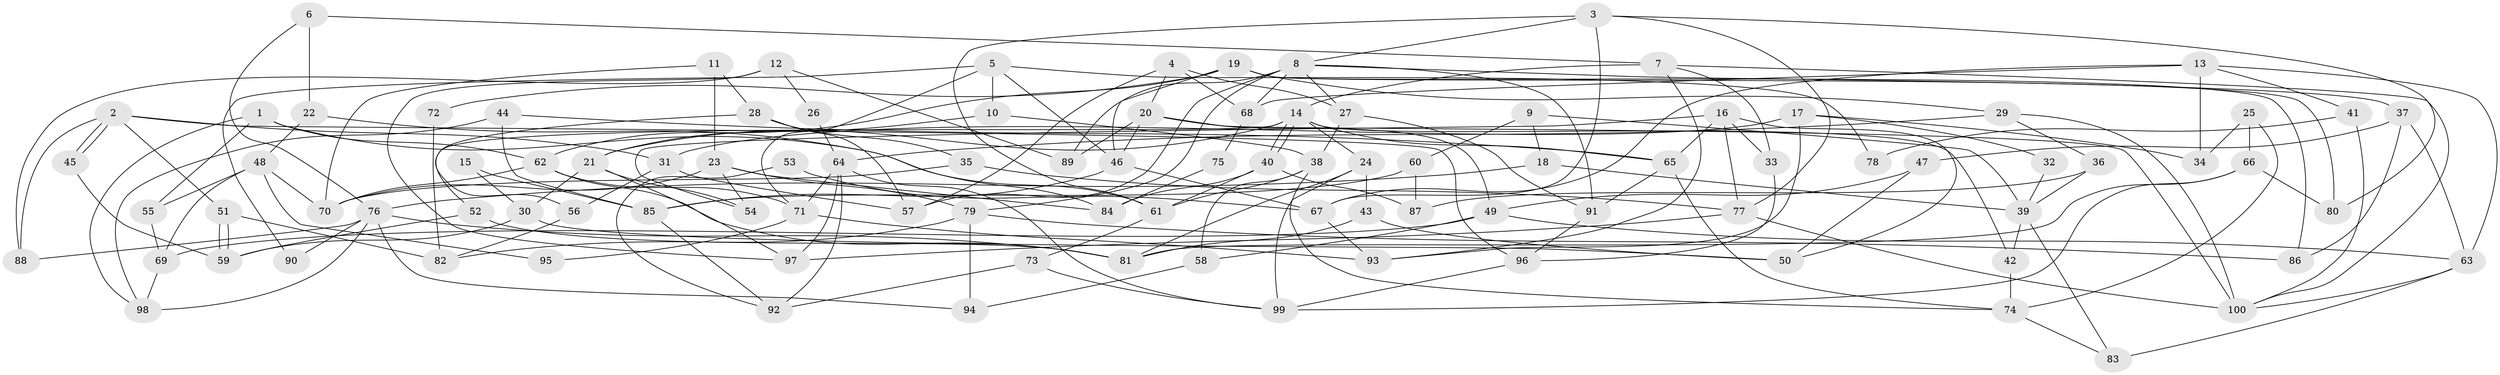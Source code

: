 // Generated by graph-tools (version 1.1) at 2025/38/02/21/25 10:38:59]
// undirected, 100 vertices, 200 edges
graph export_dot {
graph [start="1"]
  node [color=gray90,style=filled];
  1;
  2;
  3;
  4;
  5;
  6;
  7;
  8;
  9;
  10;
  11;
  12;
  13;
  14;
  15;
  16;
  17;
  18;
  19;
  20;
  21;
  22;
  23;
  24;
  25;
  26;
  27;
  28;
  29;
  30;
  31;
  32;
  33;
  34;
  35;
  36;
  37;
  38;
  39;
  40;
  41;
  42;
  43;
  44;
  45;
  46;
  47;
  48;
  49;
  50;
  51;
  52;
  53;
  54;
  55;
  56;
  57;
  58;
  59;
  60;
  61;
  62;
  63;
  64;
  65;
  66;
  67;
  68;
  69;
  70;
  71;
  72;
  73;
  74;
  75;
  76;
  77;
  78;
  79;
  80;
  81;
  82;
  83;
  84;
  85;
  86;
  87;
  88;
  89;
  90;
  91;
  92;
  93;
  94;
  95;
  96;
  97;
  98;
  99;
  100;
  1 -- 98;
  1 -- 61;
  1 -- 55;
  1 -- 62;
  2 -- 45;
  2 -- 45;
  2 -- 31;
  2 -- 51;
  2 -- 88;
  2 -- 96;
  3 -- 8;
  3 -- 67;
  3 -- 61;
  3 -- 77;
  3 -- 80;
  4 -- 20;
  4 -- 68;
  4 -- 27;
  4 -- 57;
  5 -- 71;
  5 -- 10;
  5 -- 46;
  5 -- 78;
  5 -- 90;
  6 -- 22;
  6 -- 76;
  6 -- 7;
  7 -- 100;
  7 -- 14;
  7 -- 33;
  7 -- 93;
  8 -- 57;
  8 -- 91;
  8 -- 27;
  8 -- 37;
  8 -- 68;
  8 -- 79;
  8 -- 89;
  9 -- 39;
  9 -- 18;
  9 -- 60;
  10 -- 38;
  10 -- 21;
  11 -- 23;
  11 -- 70;
  11 -- 28;
  12 -- 89;
  12 -- 97;
  12 -- 26;
  12 -- 88;
  13 -- 67;
  13 -- 63;
  13 -- 34;
  13 -- 41;
  13 -- 68;
  14 -- 40;
  14 -- 40;
  14 -- 21;
  14 -- 24;
  14 -- 42;
  14 -- 52;
  14 -- 65;
  15 -- 30;
  15 -- 85;
  16 -- 77;
  16 -- 65;
  16 -- 33;
  16 -- 50;
  16 -- 54;
  17 -- 34;
  17 -- 93;
  17 -- 31;
  17 -- 32;
  18 -- 76;
  18 -- 39;
  19 -- 46;
  19 -- 62;
  19 -- 29;
  19 -- 72;
  19 -- 80;
  19 -- 86;
  20 -- 49;
  20 -- 46;
  20 -- 89;
  20 -- 100;
  21 -- 30;
  21 -- 54;
  21 -- 97;
  22 -- 84;
  22 -- 48;
  23 -- 54;
  23 -- 70;
  23 -- 79;
  23 -- 84;
  24 -- 43;
  24 -- 81;
  24 -- 99;
  25 -- 66;
  25 -- 74;
  25 -- 34;
  26 -- 64;
  27 -- 38;
  27 -- 91;
  28 -- 57;
  28 -- 35;
  28 -- 56;
  29 -- 100;
  29 -- 36;
  29 -- 64;
  30 -- 50;
  30 -- 59;
  31 -- 56;
  31 -- 57;
  32 -- 39;
  33 -- 96;
  35 -- 77;
  35 -- 70;
  36 -- 87;
  36 -- 39;
  37 -- 86;
  37 -- 47;
  37 -- 63;
  38 -- 74;
  38 -- 58;
  38 -- 61;
  39 -- 83;
  39 -- 42;
  40 -- 61;
  40 -- 84;
  40 -- 87;
  41 -- 100;
  41 -- 78;
  42 -- 74;
  43 -- 50;
  43 -- 81;
  44 -- 65;
  44 -- 98;
  44 -- 85;
  45 -- 59;
  46 -- 85;
  46 -- 67;
  47 -- 49;
  47 -- 50;
  48 -- 69;
  48 -- 70;
  48 -- 55;
  48 -- 95;
  49 -- 63;
  49 -- 58;
  49 -- 69;
  51 -- 59;
  51 -- 59;
  51 -- 82;
  52 -- 81;
  52 -- 59;
  53 -- 92;
  53 -- 67;
  55 -- 69;
  56 -- 82;
  58 -- 94;
  60 -- 85;
  60 -- 87;
  61 -- 73;
  62 -- 81;
  62 -- 70;
  62 -- 71;
  63 -- 100;
  63 -- 83;
  64 -- 99;
  64 -- 71;
  64 -- 92;
  64 -- 97;
  65 -- 91;
  65 -- 74;
  66 -- 99;
  66 -- 80;
  66 -- 81;
  67 -- 93;
  68 -- 75;
  69 -- 98;
  71 -- 93;
  71 -- 95;
  72 -- 82;
  73 -- 99;
  73 -- 92;
  74 -- 83;
  75 -- 84;
  76 -- 81;
  76 -- 88;
  76 -- 90;
  76 -- 94;
  76 -- 98;
  77 -- 97;
  77 -- 100;
  79 -- 82;
  79 -- 86;
  79 -- 94;
  85 -- 92;
  91 -- 96;
  96 -- 99;
}
